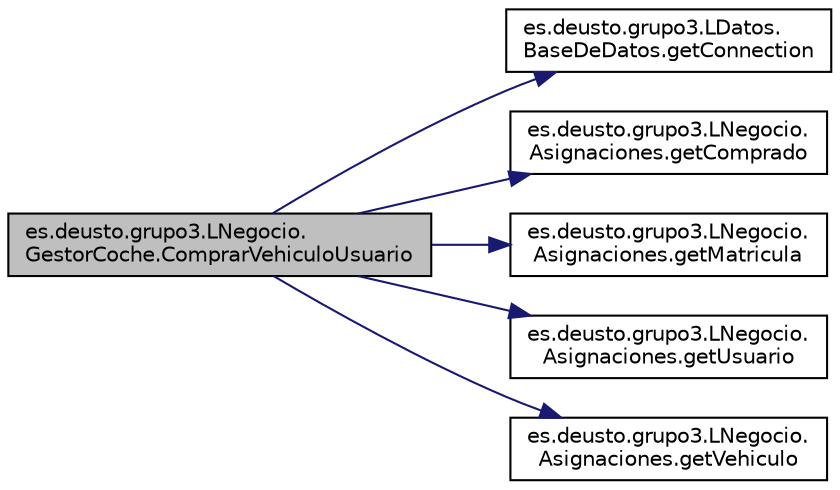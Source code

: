 digraph "es.deusto.grupo3.LNegocio.GestorCoche.ComprarVehiculoUsuario"
{
  edge [fontname="Helvetica",fontsize="10",labelfontname="Helvetica",labelfontsize="10"];
  node [fontname="Helvetica",fontsize="10",shape=record];
  rankdir="LR";
  Node31 [label="es.deusto.grupo3.LNegocio.\lGestorCoche.ComprarVehiculoUsuario",height=0.2,width=0.4,color="black", fillcolor="grey75", style="filled", fontcolor="black"];
  Node31 -> Node32 [color="midnightblue",fontsize="10",style="solid",fontname="Helvetica"];
  Node32 [label="es.deusto.grupo3.LDatos.\lBaseDeDatos.getConnection",height=0.2,width=0.4,color="black", fillcolor="white", style="filled",URL="$classes_1_1deusto_1_1grupo3_1_1_l_datos_1_1_base_de_datos.html#a1c5069726bf3121d34bd186fd6f76972"];
  Node31 -> Node33 [color="midnightblue",fontsize="10",style="solid",fontname="Helvetica"];
  Node33 [label="es.deusto.grupo3.LNegocio.\lAsignaciones.getComprado",height=0.2,width=0.4,color="black", fillcolor="white", style="filled",URL="$classes_1_1deusto_1_1grupo3_1_1_l_negocio_1_1_asignaciones.html#a9bc2d78f166d0b524678ce9a7d1c27bf"];
  Node31 -> Node34 [color="midnightblue",fontsize="10",style="solid",fontname="Helvetica"];
  Node34 [label="es.deusto.grupo3.LNegocio.\lAsignaciones.getMatricula",height=0.2,width=0.4,color="black", fillcolor="white", style="filled",URL="$classes_1_1deusto_1_1grupo3_1_1_l_negocio_1_1_asignaciones.html#aa941de4269d65bf0d72cbda9dacd2aae"];
  Node31 -> Node35 [color="midnightblue",fontsize="10",style="solid",fontname="Helvetica"];
  Node35 [label="es.deusto.grupo3.LNegocio.\lAsignaciones.getUsuario",height=0.2,width=0.4,color="black", fillcolor="white", style="filled",URL="$classes_1_1deusto_1_1grupo3_1_1_l_negocio_1_1_asignaciones.html#a5dadaadc87140e1fadfa690ae04467fe"];
  Node31 -> Node36 [color="midnightblue",fontsize="10",style="solid",fontname="Helvetica"];
  Node36 [label="es.deusto.grupo3.LNegocio.\lAsignaciones.getVehiculo",height=0.2,width=0.4,color="black", fillcolor="white", style="filled",URL="$classes_1_1deusto_1_1grupo3_1_1_l_negocio_1_1_asignaciones.html#a009dc9c9cda362567f5029104d433f59"];
}
